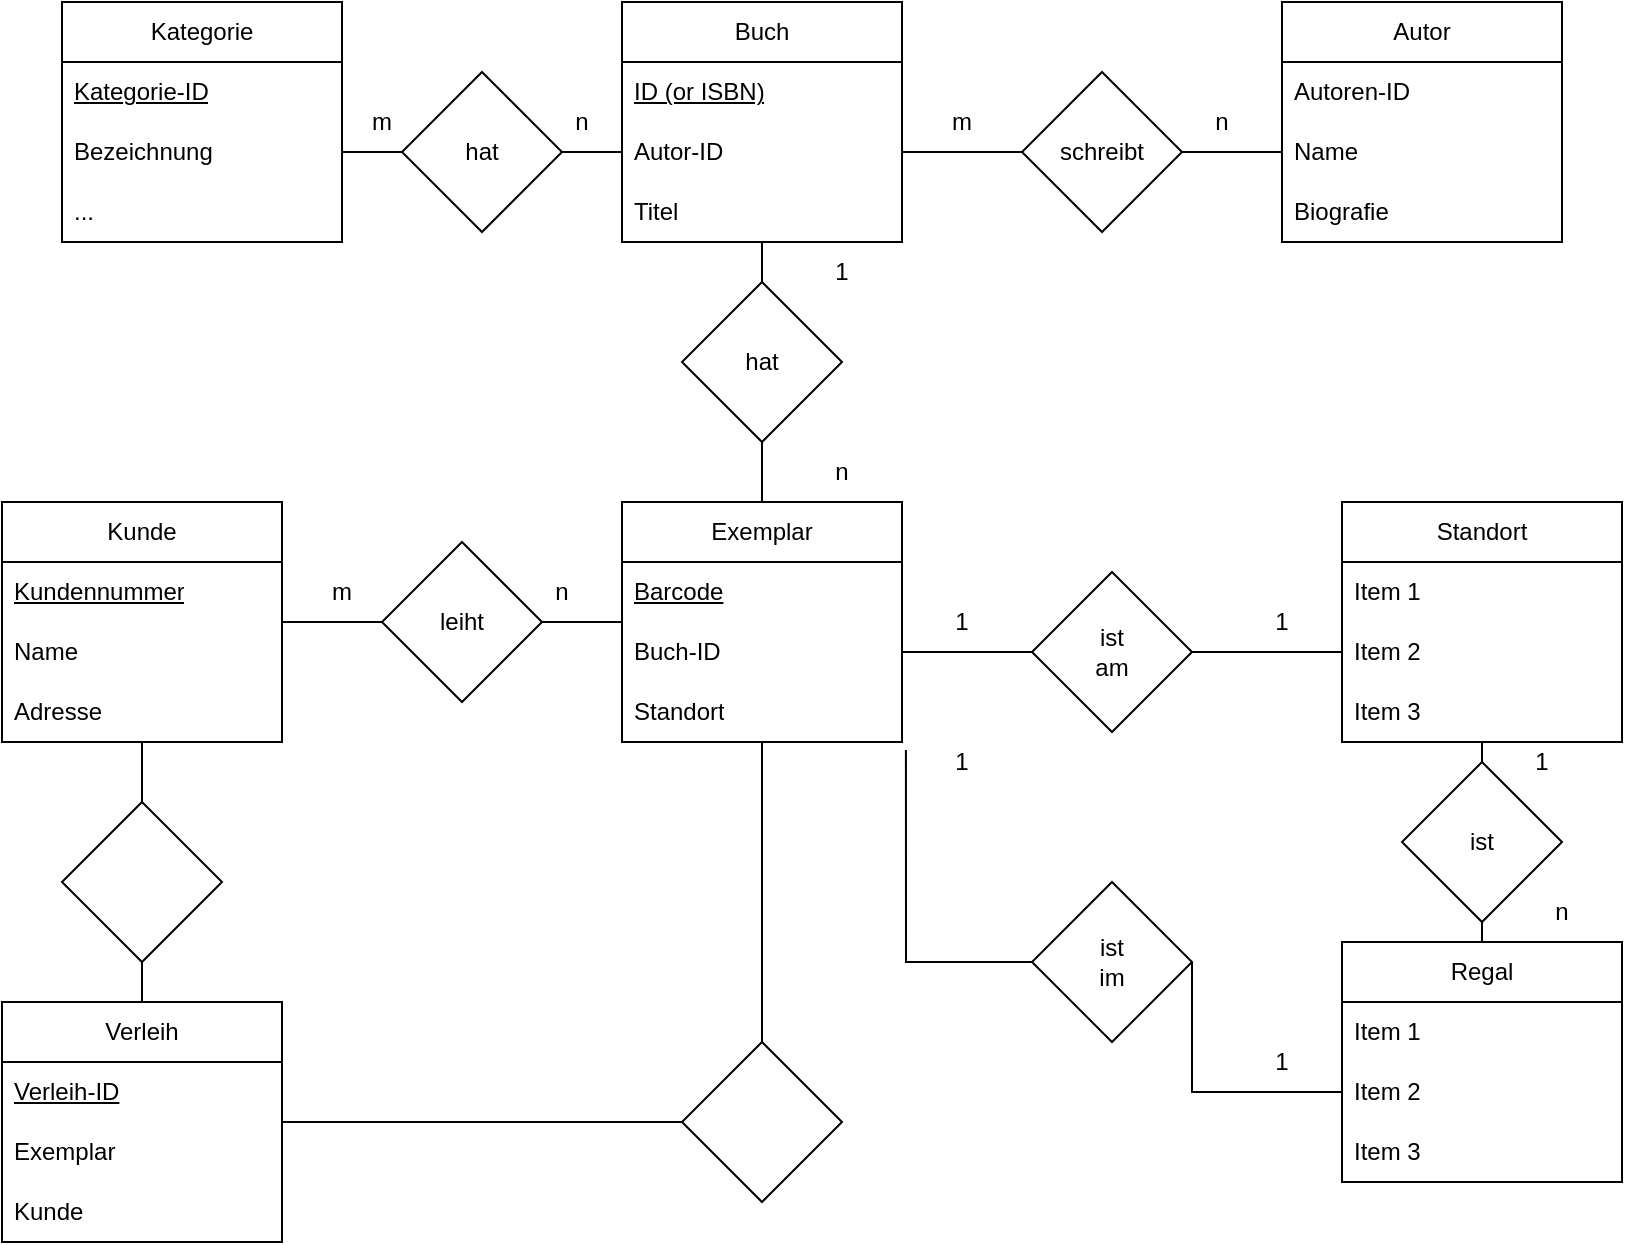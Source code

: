 <mxfile version="21.3.3" type="github">
  <diagram name="Page-1" id="VukrD2N2YE7sBrP6nbqJ">
    <mxGraphModel dx="1026" dy="791" grid="1" gridSize="10" guides="1" tooltips="1" connect="1" arrows="1" fold="1" page="1" pageScale="1" pageWidth="1169" pageHeight="1654" math="0" shadow="0">
      <root>
        <mxCell id="0" />
        <mxCell id="1" parent="0" />
        <mxCell id="OTFsPd59mcMCPTQ09kgk-2" value="Kunde" style="swimlane;fontStyle=0;childLayout=stackLayout;horizontal=1;startSize=30;horizontalStack=0;resizeParent=1;resizeParentMax=0;resizeLast=0;collapsible=1;marginBottom=0;whiteSpace=wrap;html=1;" vertex="1" parent="1">
          <mxGeometry x="30" y="260" width="140" height="120" as="geometry" />
        </mxCell>
        <mxCell id="OTFsPd59mcMCPTQ09kgk-3" value="&lt;u&gt;Kundennummer&lt;/u&gt;" style="text;strokeColor=none;fillColor=none;align=left;verticalAlign=middle;spacingLeft=4;spacingRight=4;overflow=hidden;points=[[0,0.5],[1,0.5]];portConstraint=eastwest;rotatable=0;whiteSpace=wrap;html=1;" vertex="1" parent="OTFsPd59mcMCPTQ09kgk-2">
          <mxGeometry y="30" width="140" height="30" as="geometry" />
        </mxCell>
        <mxCell id="OTFsPd59mcMCPTQ09kgk-4" value="Name" style="text;strokeColor=none;fillColor=none;align=left;verticalAlign=middle;spacingLeft=4;spacingRight=4;overflow=hidden;points=[[0,0.5],[1,0.5]];portConstraint=eastwest;rotatable=0;whiteSpace=wrap;html=1;" vertex="1" parent="OTFsPd59mcMCPTQ09kgk-2">
          <mxGeometry y="60" width="140" height="30" as="geometry" />
        </mxCell>
        <mxCell id="OTFsPd59mcMCPTQ09kgk-5" value="Adresse" style="text;strokeColor=none;fillColor=none;align=left;verticalAlign=middle;spacingLeft=4;spacingRight=4;overflow=hidden;points=[[0,0.5],[1,0.5]];portConstraint=eastwest;rotatable=0;whiteSpace=wrap;html=1;" vertex="1" parent="OTFsPd59mcMCPTQ09kgk-2">
          <mxGeometry y="90" width="140" height="30" as="geometry" />
        </mxCell>
        <mxCell id="OTFsPd59mcMCPTQ09kgk-11" value="Buch" style="swimlane;fontStyle=0;childLayout=stackLayout;horizontal=1;startSize=30;horizontalStack=0;resizeParent=1;resizeParentMax=0;resizeLast=0;collapsible=1;marginBottom=0;whiteSpace=wrap;html=1;" vertex="1" parent="1">
          <mxGeometry x="340" y="10" width="140" height="120" as="geometry" />
        </mxCell>
        <mxCell id="OTFsPd59mcMCPTQ09kgk-12" value="&lt;u&gt;ID (or ISBN)&lt;/u&gt;" style="text;strokeColor=none;fillColor=none;align=left;verticalAlign=middle;spacingLeft=4;spacingRight=4;overflow=hidden;points=[[0,0.5],[1,0.5]];portConstraint=eastwest;rotatable=0;whiteSpace=wrap;html=1;" vertex="1" parent="OTFsPd59mcMCPTQ09kgk-11">
          <mxGeometry y="30" width="140" height="30" as="geometry" />
        </mxCell>
        <mxCell id="OTFsPd59mcMCPTQ09kgk-13" value="Autor-ID" style="text;strokeColor=none;fillColor=none;align=left;verticalAlign=middle;spacingLeft=4;spacingRight=4;overflow=hidden;points=[[0,0.5],[1,0.5]];portConstraint=eastwest;rotatable=0;whiteSpace=wrap;html=1;" vertex="1" parent="OTFsPd59mcMCPTQ09kgk-11">
          <mxGeometry y="60" width="140" height="30" as="geometry" />
        </mxCell>
        <mxCell id="OTFsPd59mcMCPTQ09kgk-14" value="Titel" style="text;strokeColor=none;fillColor=none;align=left;verticalAlign=middle;spacingLeft=4;spacingRight=4;overflow=hidden;points=[[0,0.5],[1,0.5]];portConstraint=eastwest;rotatable=0;whiteSpace=wrap;html=1;" vertex="1" parent="OTFsPd59mcMCPTQ09kgk-11">
          <mxGeometry y="90" width="140" height="30" as="geometry" />
        </mxCell>
        <mxCell id="OTFsPd59mcMCPTQ09kgk-15" value="leiht" style="rhombus;whiteSpace=wrap;html=1;" vertex="1" parent="1">
          <mxGeometry x="220" y="280" width="80" height="80" as="geometry" />
        </mxCell>
        <mxCell id="OTFsPd59mcMCPTQ09kgk-17" value="Exemplar" style="swimlane;fontStyle=0;childLayout=stackLayout;horizontal=1;startSize=30;horizontalStack=0;resizeParent=1;resizeParentMax=0;resizeLast=0;collapsible=1;marginBottom=0;whiteSpace=wrap;html=1;" vertex="1" parent="1">
          <mxGeometry x="340" y="260" width="140" height="120" as="geometry" />
        </mxCell>
        <mxCell id="OTFsPd59mcMCPTQ09kgk-18" value="&lt;u&gt;Barcode&lt;/u&gt;" style="text;strokeColor=none;fillColor=none;align=left;verticalAlign=middle;spacingLeft=4;spacingRight=4;overflow=hidden;points=[[0,0.5],[1,0.5]];portConstraint=eastwest;rotatable=0;whiteSpace=wrap;html=1;" vertex="1" parent="OTFsPd59mcMCPTQ09kgk-17">
          <mxGeometry y="30" width="140" height="30" as="geometry" />
        </mxCell>
        <mxCell id="OTFsPd59mcMCPTQ09kgk-19" value="Buch-ID" style="text;strokeColor=none;fillColor=none;align=left;verticalAlign=middle;spacingLeft=4;spacingRight=4;overflow=hidden;points=[[0,0.5],[1,0.5]];portConstraint=eastwest;rotatable=0;whiteSpace=wrap;html=1;" vertex="1" parent="OTFsPd59mcMCPTQ09kgk-17">
          <mxGeometry y="60" width="140" height="30" as="geometry" />
        </mxCell>
        <mxCell id="OTFsPd59mcMCPTQ09kgk-20" value="Standort" style="text;strokeColor=none;fillColor=none;align=left;verticalAlign=middle;spacingLeft=4;spacingRight=4;overflow=hidden;points=[[0,0.5],[1,0.5]];portConstraint=eastwest;rotatable=0;whiteSpace=wrap;html=1;" vertex="1" parent="OTFsPd59mcMCPTQ09kgk-17">
          <mxGeometry y="90" width="140" height="30" as="geometry" />
        </mxCell>
        <mxCell id="OTFsPd59mcMCPTQ09kgk-21" value="" style="endArrow=none;html=1;rounded=0;exitX=1;exitY=0.5;exitDx=0;exitDy=0;" edge="1" parent="1" source="OTFsPd59mcMCPTQ09kgk-2" target="OTFsPd59mcMCPTQ09kgk-15">
          <mxGeometry width="50" height="50" relative="1" as="geometry">
            <mxPoint x="400" y="500" as="sourcePoint" />
            <mxPoint x="450" y="450" as="targetPoint" />
          </mxGeometry>
        </mxCell>
        <mxCell id="OTFsPd59mcMCPTQ09kgk-23" value="" style="endArrow=none;html=1;rounded=0;entryX=0;entryY=0;entryDx=0;entryDy=0;entryPerimeter=0;exitX=1;exitY=0.5;exitDx=0;exitDy=0;" edge="1" parent="1" source="OTFsPd59mcMCPTQ09kgk-15" target="OTFsPd59mcMCPTQ09kgk-19">
          <mxGeometry width="50" height="50" relative="1" as="geometry">
            <mxPoint x="400" y="500" as="sourcePoint" />
            <mxPoint x="440" y="300" as="targetPoint" />
          </mxGeometry>
        </mxCell>
        <mxCell id="OTFsPd59mcMCPTQ09kgk-24" value="hat" style="rhombus;whiteSpace=wrap;html=1;" vertex="1" parent="1">
          <mxGeometry x="370" y="150" width="80" height="80" as="geometry" />
        </mxCell>
        <mxCell id="OTFsPd59mcMCPTQ09kgk-25" value="" style="endArrow=none;html=1;rounded=0;entryX=0.5;entryY=1;entryDx=0;entryDy=0;" edge="1" parent="1" source="OTFsPd59mcMCPTQ09kgk-24" target="OTFsPd59mcMCPTQ09kgk-11">
          <mxGeometry width="50" height="50" relative="1" as="geometry">
            <mxPoint x="490" y="310" as="sourcePoint" />
            <mxPoint x="540" y="260" as="targetPoint" />
          </mxGeometry>
        </mxCell>
        <mxCell id="OTFsPd59mcMCPTQ09kgk-26" value="" style="endArrow=none;html=1;rounded=0;exitX=0.5;exitY=0;exitDx=0;exitDy=0;" edge="1" parent="1" source="OTFsPd59mcMCPTQ09kgk-17">
          <mxGeometry width="50" height="50" relative="1" as="geometry">
            <mxPoint x="490" y="310" as="sourcePoint" />
            <mxPoint x="410" y="230" as="targetPoint" />
          </mxGeometry>
        </mxCell>
        <mxCell id="OTFsPd59mcMCPTQ09kgk-27" value="1" style="text;html=1;strokeColor=none;fillColor=none;align=center;verticalAlign=middle;whiteSpace=wrap;rounded=0;" vertex="1" parent="1">
          <mxGeometry x="420" y="130" width="60" height="30" as="geometry" />
        </mxCell>
        <mxCell id="OTFsPd59mcMCPTQ09kgk-28" value="n" style="text;html=1;strokeColor=none;fillColor=none;align=center;verticalAlign=middle;whiteSpace=wrap;rounded=0;" vertex="1" parent="1">
          <mxGeometry x="420" y="230" width="60" height="30" as="geometry" />
        </mxCell>
        <mxCell id="OTFsPd59mcMCPTQ09kgk-29" value="m" style="text;html=1;strokeColor=none;fillColor=none;align=center;verticalAlign=middle;whiteSpace=wrap;rounded=0;" vertex="1" parent="1">
          <mxGeometry x="170" y="290" width="60" height="30" as="geometry" />
        </mxCell>
        <mxCell id="OTFsPd59mcMCPTQ09kgk-30" value="n" style="text;html=1;strokeColor=none;fillColor=none;align=center;verticalAlign=middle;whiteSpace=wrap;rounded=0;" vertex="1" parent="1">
          <mxGeometry x="280" y="290" width="60" height="30" as="geometry" />
        </mxCell>
        <mxCell id="OTFsPd59mcMCPTQ09kgk-31" value="Regal" style="swimlane;fontStyle=0;childLayout=stackLayout;horizontal=1;startSize=30;horizontalStack=0;resizeParent=1;resizeParentMax=0;resizeLast=0;collapsible=1;marginBottom=0;whiteSpace=wrap;html=1;" vertex="1" parent="1">
          <mxGeometry x="700" y="480" width="140" height="120" as="geometry" />
        </mxCell>
        <mxCell id="OTFsPd59mcMCPTQ09kgk-32" value="Item 1" style="text;strokeColor=none;fillColor=none;align=left;verticalAlign=middle;spacingLeft=4;spacingRight=4;overflow=hidden;points=[[0,0.5],[1,0.5]];portConstraint=eastwest;rotatable=0;whiteSpace=wrap;html=1;" vertex="1" parent="OTFsPd59mcMCPTQ09kgk-31">
          <mxGeometry y="30" width="140" height="30" as="geometry" />
        </mxCell>
        <mxCell id="OTFsPd59mcMCPTQ09kgk-33" value="Item 2" style="text;strokeColor=none;fillColor=none;align=left;verticalAlign=middle;spacingLeft=4;spacingRight=4;overflow=hidden;points=[[0,0.5],[1,0.5]];portConstraint=eastwest;rotatable=0;whiteSpace=wrap;html=1;" vertex="1" parent="OTFsPd59mcMCPTQ09kgk-31">
          <mxGeometry y="60" width="140" height="30" as="geometry" />
        </mxCell>
        <mxCell id="OTFsPd59mcMCPTQ09kgk-34" value="Item 3" style="text;strokeColor=none;fillColor=none;align=left;verticalAlign=middle;spacingLeft=4;spacingRight=4;overflow=hidden;points=[[0,0.5],[1,0.5]];portConstraint=eastwest;rotatable=0;whiteSpace=wrap;html=1;" vertex="1" parent="OTFsPd59mcMCPTQ09kgk-31">
          <mxGeometry y="90" width="140" height="30" as="geometry" />
        </mxCell>
        <mxCell id="OTFsPd59mcMCPTQ09kgk-35" value="Kategorie" style="swimlane;fontStyle=0;childLayout=stackLayout;horizontal=1;startSize=30;horizontalStack=0;resizeParent=1;resizeParentMax=0;resizeLast=0;collapsible=1;marginBottom=0;whiteSpace=wrap;html=1;" vertex="1" parent="1">
          <mxGeometry x="60" y="10" width="140" height="120" as="geometry" />
        </mxCell>
        <mxCell id="OTFsPd59mcMCPTQ09kgk-36" value="&lt;u&gt;Kategorie-ID&lt;/u&gt;" style="text;strokeColor=none;fillColor=none;align=left;verticalAlign=middle;spacingLeft=4;spacingRight=4;overflow=hidden;points=[[0,0.5],[1,0.5]];portConstraint=eastwest;rotatable=0;whiteSpace=wrap;html=1;" vertex="1" parent="OTFsPd59mcMCPTQ09kgk-35">
          <mxGeometry y="30" width="140" height="30" as="geometry" />
        </mxCell>
        <mxCell id="OTFsPd59mcMCPTQ09kgk-37" value="Bezeichnung" style="text;strokeColor=none;fillColor=none;align=left;verticalAlign=middle;spacingLeft=4;spacingRight=4;overflow=hidden;points=[[0,0.5],[1,0.5]];portConstraint=eastwest;rotatable=0;whiteSpace=wrap;html=1;" vertex="1" parent="OTFsPd59mcMCPTQ09kgk-35">
          <mxGeometry y="60" width="140" height="30" as="geometry" />
        </mxCell>
        <mxCell id="OTFsPd59mcMCPTQ09kgk-38" value="..." style="text;strokeColor=none;fillColor=none;align=left;verticalAlign=middle;spacingLeft=4;spacingRight=4;overflow=hidden;points=[[0,0.5],[1,0.5]];portConstraint=eastwest;rotatable=0;whiteSpace=wrap;html=1;" vertex="1" parent="OTFsPd59mcMCPTQ09kgk-35">
          <mxGeometry y="90" width="140" height="30" as="geometry" />
        </mxCell>
        <mxCell id="OTFsPd59mcMCPTQ09kgk-39" value="hat" style="rhombus;whiteSpace=wrap;html=1;" vertex="1" parent="1">
          <mxGeometry x="230" y="45" width="80" height="80" as="geometry" />
        </mxCell>
        <mxCell id="OTFsPd59mcMCPTQ09kgk-40" value="" style="endArrow=none;html=1;rounded=0;exitX=0;exitY=0.5;exitDx=0;exitDy=0;" edge="1" parent="1" source="OTFsPd59mcMCPTQ09kgk-13">
          <mxGeometry width="50" height="50" relative="1" as="geometry">
            <mxPoint x="360" y="410" as="sourcePoint" />
            <mxPoint x="310" y="85" as="targetPoint" />
          </mxGeometry>
        </mxCell>
        <mxCell id="OTFsPd59mcMCPTQ09kgk-41" value="" style="endArrow=none;html=1;rounded=0;entryX=1;entryY=0.5;entryDx=0;entryDy=0;exitX=0;exitY=0.5;exitDx=0;exitDy=0;" edge="1" parent="1" source="OTFsPd59mcMCPTQ09kgk-39" target="OTFsPd59mcMCPTQ09kgk-37">
          <mxGeometry width="50" height="50" relative="1" as="geometry">
            <mxPoint x="-240" y="410" as="sourcePoint" />
            <mxPoint x="-190" y="360" as="targetPoint" />
          </mxGeometry>
        </mxCell>
        <mxCell id="OTFsPd59mcMCPTQ09kgk-42" value="n" style="text;html=1;strokeColor=none;fillColor=none;align=center;verticalAlign=middle;whiteSpace=wrap;rounded=0;" vertex="1" parent="1">
          <mxGeometry x="290" y="55" width="60" height="30" as="geometry" />
        </mxCell>
        <mxCell id="OTFsPd59mcMCPTQ09kgk-43" value="m" style="text;html=1;strokeColor=none;fillColor=none;align=center;verticalAlign=middle;whiteSpace=wrap;rounded=0;" vertex="1" parent="1">
          <mxGeometry x="190" y="55" width="60" height="30" as="geometry" />
        </mxCell>
        <mxCell id="OTFsPd59mcMCPTQ09kgk-44" value="Verleih" style="swimlane;fontStyle=0;childLayout=stackLayout;horizontal=1;startSize=30;horizontalStack=0;resizeParent=1;resizeParentMax=0;resizeLast=0;collapsible=1;marginBottom=0;whiteSpace=wrap;html=1;" vertex="1" parent="1">
          <mxGeometry x="30" y="510" width="140" height="120" as="geometry" />
        </mxCell>
        <mxCell id="OTFsPd59mcMCPTQ09kgk-45" value="&lt;u&gt;Verleih-ID&lt;/u&gt;" style="text;strokeColor=none;fillColor=none;align=left;verticalAlign=middle;spacingLeft=4;spacingRight=4;overflow=hidden;points=[[0,0.5],[1,0.5]];portConstraint=eastwest;rotatable=0;whiteSpace=wrap;html=1;" vertex="1" parent="OTFsPd59mcMCPTQ09kgk-44">
          <mxGeometry y="30" width="140" height="30" as="geometry" />
        </mxCell>
        <mxCell id="OTFsPd59mcMCPTQ09kgk-46" value="Exemplar" style="text;strokeColor=none;fillColor=none;align=left;verticalAlign=middle;spacingLeft=4;spacingRight=4;overflow=hidden;points=[[0,0.5],[1,0.5]];portConstraint=eastwest;rotatable=0;whiteSpace=wrap;html=1;" vertex="1" parent="OTFsPd59mcMCPTQ09kgk-44">
          <mxGeometry y="60" width="140" height="30" as="geometry" />
        </mxCell>
        <mxCell id="OTFsPd59mcMCPTQ09kgk-47" value="Kunde" style="text;strokeColor=none;fillColor=none;align=left;verticalAlign=middle;spacingLeft=4;spacingRight=4;overflow=hidden;points=[[0,0.5],[1,0.5]];portConstraint=eastwest;rotatable=0;whiteSpace=wrap;html=1;" vertex="1" parent="OTFsPd59mcMCPTQ09kgk-44">
          <mxGeometry y="90" width="140" height="30" as="geometry" />
        </mxCell>
        <mxCell id="OTFsPd59mcMCPTQ09kgk-48" value="Standort" style="swimlane;fontStyle=0;childLayout=stackLayout;horizontal=1;startSize=30;horizontalStack=0;resizeParent=1;resizeParentMax=0;resizeLast=0;collapsible=1;marginBottom=0;whiteSpace=wrap;html=1;" vertex="1" parent="1">
          <mxGeometry x="700" y="260" width="140" height="120" as="geometry" />
        </mxCell>
        <mxCell id="OTFsPd59mcMCPTQ09kgk-49" value="Item 1" style="text;strokeColor=none;fillColor=none;align=left;verticalAlign=middle;spacingLeft=4;spacingRight=4;overflow=hidden;points=[[0,0.5],[1,0.5]];portConstraint=eastwest;rotatable=0;whiteSpace=wrap;html=1;" vertex="1" parent="OTFsPd59mcMCPTQ09kgk-48">
          <mxGeometry y="30" width="140" height="30" as="geometry" />
        </mxCell>
        <mxCell id="OTFsPd59mcMCPTQ09kgk-50" value="Item 2" style="text;strokeColor=none;fillColor=none;align=left;verticalAlign=middle;spacingLeft=4;spacingRight=4;overflow=hidden;points=[[0,0.5],[1,0.5]];portConstraint=eastwest;rotatable=0;whiteSpace=wrap;html=1;" vertex="1" parent="OTFsPd59mcMCPTQ09kgk-48">
          <mxGeometry y="60" width="140" height="30" as="geometry" />
        </mxCell>
        <mxCell id="OTFsPd59mcMCPTQ09kgk-51" value="Item 3" style="text;strokeColor=none;fillColor=none;align=left;verticalAlign=middle;spacingLeft=4;spacingRight=4;overflow=hidden;points=[[0,0.5],[1,0.5]];portConstraint=eastwest;rotatable=0;whiteSpace=wrap;html=1;" vertex="1" parent="OTFsPd59mcMCPTQ09kgk-48">
          <mxGeometry y="90" width="140" height="30" as="geometry" />
        </mxCell>
        <mxCell id="OTFsPd59mcMCPTQ09kgk-52" value="Autor" style="swimlane;fontStyle=0;childLayout=stackLayout;horizontal=1;startSize=30;horizontalStack=0;resizeParent=1;resizeParentMax=0;resizeLast=0;collapsible=1;marginBottom=0;whiteSpace=wrap;html=1;" vertex="1" parent="1">
          <mxGeometry x="670" y="10" width="140" height="120" as="geometry" />
        </mxCell>
        <mxCell id="OTFsPd59mcMCPTQ09kgk-53" value="Autoren-ID" style="text;strokeColor=none;fillColor=none;align=left;verticalAlign=middle;spacingLeft=4;spacingRight=4;overflow=hidden;points=[[0,0.5],[1,0.5]];portConstraint=eastwest;rotatable=0;whiteSpace=wrap;html=1;" vertex="1" parent="OTFsPd59mcMCPTQ09kgk-52">
          <mxGeometry y="30" width="140" height="30" as="geometry" />
        </mxCell>
        <mxCell id="OTFsPd59mcMCPTQ09kgk-54" value="Name" style="text;strokeColor=none;fillColor=none;align=left;verticalAlign=middle;spacingLeft=4;spacingRight=4;overflow=hidden;points=[[0,0.5],[1,0.5]];portConstraint=eastwest;rotatable=0;whiteSpace=wrap;html=1;" vertex="1" parent="OTFsPd59mcMCPTQ09kgk-52">
          <mxGeometry y="60" width="140" height="30" as="geometry" />
        </mxCell>
        <mxCell id="OTFsPd59mcMCPTQ09kgk-55" value="Biografie" style="text;strokeColor=none;fillColor=none;align=left;verticalAlign=middle;spacingLeft=4;spacingRight=4;overflow=hidden;points=[[0,0.5],[1,0.5]];portConstraint=eastwest;rotatable=0;whiteSpace=wrap;html=1;" vertex="1" parent="OTFsPd59mcMCPTQ09kgk-52">
          <mxGeometry y="90" width="140" height="30" as="geometry" />
        </mxCell>
        <mxCell id="OTFsPd59mcMCPTQ09kgk-56" value="schreibt" style="rhombus;whiteSpace=wrap;html=1;" vertex="1" parent="1">
          <mxGeometry x="540" y="45" width="80" height="80" as="geometry" />
        </mxCell>
        <mxCell id="OTFsPd59mcMCPTQ09kgk-57" value="" style="rhombus;whiteSpace=wrap;html=1;" vertex="1" parent="1">
          <mxGeometry x="60" y="410" width="80" height="80" as="geometry" />
        </mxCell>
        <mxCell id="OTFsPd59mcMCPTQ09kgk-58" value="" style="rhombus;whiteSpace=wrap;html=1;" vertex="1" parent="1">
          <mxGeometry x="370" y="530" width="80" height="80" as="geometry" />
        </mxCell>
        <mxCell id="OTFsPd59mcMCPTQ09kgk-59" value="" style="endArrow=none;html=1;rounded=0;exitX=1;exitY=0.5;exitDx=0;exitDy=0;entryX=0;entryY=0.5;entryDx=0;entryDy=0;" edge="1" parent="1" source="OTFsPd59mcMCPTQ09kgk-44" target="OTFsPd59mcMCPTQ09kgk-58">
          <mxGeometry width="50" height="50" relative="1" as="geometry">
            <mxPoint x="400" y="420" as="sourcePoint" />
            <mxPoint x="450" y="370" as="targetPoint" />
          </mxGeometry>
        </mxCell>
        <mxCell id="OTFsPd59mcMCPTQ09kgk-60" value="" style="endArrow=none;html=1;rounded=0;exitX=0.5;exitY=0;exitDx=0;exitDy=0;entryX=0.5;entryY=1;entryDx=0;entryDy=0;" edge="1" parent="1" source="OTFsPd59mcMCPTQ09kgk-58" target="OTFsPd59mcMCPTQ09kgk-17">
          <mxGeometry width="50" height="50" relative="1" as="geometry">
            <mxPoint x="400" y="420" as="sourcePoint" />
            <mxPoint x="450" y="370" as="targetPoint" />
          </mxGeometry>
        </mxCell>
        <mxCell id="OTFsPd59mcMCPTQ09kgk-61" value="" style="endArrow=none;html=1;rounded=0;exitX=0.5;exitY=0;exitDx=0;exitDy=0;" edge="1" parent="1" source="OTFsPd59mcMCPTQ09kgk-44" target="OTFsPd59mcMCPTQ09kgk-57">
          <mxGeometry width="50" height="50" relative="1" as="geometry">
            <mxPoint x="400" y="420" as="sourcePoint" />
            <mxPoint x="450" y="370" as="targetPoint" />
          </mxGeometry>
        </mxCell>
        <mxCell id="OTFsPd59mcMCPTQ09kgk-62" value="" style="endArrow=none;html=1;rounded=0;exitX=0.5;exitY=0;exitDx=0;exitDy=0;entryX=0.5;entryY=1;entryDx=0;entryDy=0;" edge="1" parent="1" source="OTFsPd59mcMCPTQ09kgk-57" target="OTFsPd59mcMCPTQ09kgk-2">
          <mxGeometry width="50" height="50" relative="1" as="geometry">
            <mxPoint x="400" y="420" as="sourcePoint" />
            <mxPoint x="450" y="370" as="targetPoint" />
          </mxGeometry>
        </mxCell>
        <mxCell id="OTFsPd59mcMCPTQ09kgk-63" value="&lt;div&gt;ist&lt;/div&gt;&lt;div&gt;am&lt;br&gt;&lt;/div&gt;" style="rhombus;whiteSpace=wrap;html=1;" vertex="1" parent="1">
          <mxGeometry x="545" y="295" width="80" height="80" as="geometry" />
        </mxCell>
        <mxCell id="OTFsPd59mcMCPTQ09kgk-64" value="" style="endArrow=none;html=1;rounded=0;entryX=0;entryY=0.5;entryDx=0;entryDy=0;exitX=1;exitY=0.5;exitDx=0;exitDy=0;" edge="1" parent="1" source="OTFsPd59mcMCPTQ09kgk-19" target="OTFsPd59mcMCPTQ09kgk-63">
          <mxGeometry width="50" height="50" relative="1" as="geometry">
            <mxPoint x="400" y="420" as="sourcePoint" />
            <mxPoint x="450" y="370" as="targetPoint" />
          </mxGeometry>
        </mxCell>
        <mxCell id="OTFsPd59mcMCPTQ09kgk-65" value="" style="endArrow=none;html=1;rounded=0;entryX=0;entryY=0.5;entryDx=0;entryDy=0;exitX=1;exitY=0.5;exitDx=0;exitDy=0;" edge="1" parent="1" source="OTFsPd59mcMCPTQ09kgk-63" target="OTFsPd59mcMCPTQ09kgk-50">
          <mxGeometry width="50" height="50" relative="1" as="geometry">
            <mxPoint x="400" y="420" as="sourcePoint" />
            <mxPoint x="450" y="370" as="targetPoint" />
          </mxGeometry>
        </mxCell>
        <mxCell id="OTFsPd59mcMCPTQ09kgk-66" value="&lt;div&gt;ist&lt;/div&gt;&lt;div&gt;im&lt;br&gt;&lt;/div&gt;" style="rhombus;whiteSpace=wrap;html=1;" vertex="1" parent="1">
          <mxGeometry x="545" y="450" width="80" height="80" as="geometry" />
        </mxCell>
        <mxCell id="OTFsPd59mcMCPTQ09kgk-67" value="" style="endArrow=none;html=1;rounded=0;entryX=1.014;entryY=1.133;entryDx=0;entryDy=0;entryPerimeter=0;exitX=0;exitY=0.5;exitDx=0;exitDy=0;" edge="1" parent="1" source="OTFsPd59mcMCPTQ09kgk-66" target="OTFsPd59mcMCPTQ09kgk-20">
          <mxGeometry width="50" height="50" relative="1" as="geometry">
            <mxPoint x="400" y="420" as="sourcePoint" />
            <mxPoint x="450" y="370" as="targetPoint" />
            <Array as="points">
              <mxPoint x="482" y="490" />
            </Array>
          </mxGeometry>
        </mxCell>
        <mxCell id="OTFsPd59mcMCPTQ09kgk-68" value="" style="endArrow=none;html=1;rounded=0;entryX=0;entryY=0.5;entryDx=0;entryDy=0;exitX=1;exitY=0.5;exitDx=0;exitDy=0;" edge="1" parent="1" source="OTFsPd59mcMCPTQ09kgk-66" target="OTFsPd59mcMCPTQ09kgk-33">
          <mxGeometry width="50" height="50" relative="1" as="geometry">
            <mxPoint x="400" y="420" as="sourcePoint" />
            <mxPoint x="450" y="370" as="targetPoint" />
            <Array as="points">
              <mxPoint x="625" y="555" />
            </Array>
          </mxGeometry>
        </mxCell>
        <mxCell id="OTFsPd59mcMCPTQ09kgk-70" value="ist" style="rhombus;whiteSpace=wrap;html=1;" vertex="1" parent="1">
          <mxGeometry x="730" y="390" width="80" height="80" as="geometry" />
        </mxCell>
        <mxCell id="OTFsPd59mcMCPTQ09kgk-72" value="" style="endArrow=none;html=1;rounded=0;entryX=0.5;entryY=1;entryDx=0;entryDy=0;exitX=0.5;exitY=0;exitDx=0;exitDy=0;" edge="1" parent="1" source="OTFsPd59mcMCPTQ09kgk-31" target="OTFsPd59mcMCPTQ09kgk-70">
          <mxGeometry width="50" height="50" relative="1" as="geometry">
            <mxPoint x="670" y="490" as="sourcePoint" />
            <mxPoint x="720" y="440" as="targetPoint" />
          </mxGeometry>
        </mxCell>
        <mxCell id="OTFsPd59mcMCPTQ09kgk-73" value="" style="endArrow=none;html=1;rounded=0;entryX=0.5;entryY=0;entryDx=0;entryDy=0;" edge="1" parent="1" target="OTFsPd59mcMCPTQ09kgk-70">
          <mxGeometry width="50" height="50" relative="1" as="geometry">
            <mxPoint x="770" y="380" as="sourcePoint" />
            <mxPoint x="710" y="400" as="targetPoint" />
          </mxGeometry>
        </mxCell>
        <mxCell id="OTFsPd59mcMCPTQ09kgk-74" value="" style="endArrow=none;html=1;rounded=0;entryX=0;entryY=0.5;entryDx=0;entryDy=0;exitX=1;exitY=0.5;exitDx=0;exitDy=0;" edge="1" parent="1" source="OTFsPd59mcMCPTQ09kgk-56" target="OTFsPd59mcMCPTQ09kgk-54">
          <mxGeometry width="50" height="50" relative="1" as="geometry">
            <mxPoint x="580" y="240" as="sourcePoint" />
            <mxPoint x="630" y="190" as="targetPoint" />
          </mxGeometry>
        </mxCell>
        <mxCell id="OTFsPd59mcMCPTQ09kgk-75" value="" style="endArrow=none;html=1;rounded=0;entryX=1;entryY=0.5;entryDx=0;entryDy=0;exitX=0;exitY=0.5;exitDx=0;exitDy=0;" edge="1" parent="1" source="OTFsPd59mcMCPTQ09kgk-56" target="OTFsPd59mcMCPTQ09kgk-13">
          <mxGeometry width="50" height="50" relative="1" as="geometry">
            <mxPoint x="500" y="180" as="sourcePoint" />
            <mxPoint x="550" y="130" as="targetPoint" />
          </mxGeometry>
        </mxCell>
        <mxCell id="OTFsPd59mcMCPTQ09kgk-76" value="n" style="text;html=1;strokeColor=none;fillColor=none;align=center;verticalAlign=middle;whiteSpace=wrap;rounded=0;" vertex="1" parent="1">
          <mxGeometry x="610" y="55" width="60" height="30" as="geometry" />
        </mxCell>
        <mxCell id="OTFsPd59mcMCPTQ09kgk-77" value="m" style="text;html=1;strokeColor=none;fillColor=none;align=center;verticalAlign=middle;whiteSpace=wrap;rounded=0;" vertex="1" parent="1">
          <mxGeometry x="480" y="55" width="60" height="30" as="geometry" />
        </mxCell>
        <mxCell id="OTFsPd59mcMCPTQ09kgk-78" value="1" style="text;html=1;strokeColor=none;fillColor=none;align=center;verticalAlign=middle;whiteSpace=wrap;rounded=0;" vertex="1" parent="1">
          <mxGeometry x="770" y="375" width="60" height="30" as="geometry" />
        </mxCell>
        <mxCell id="OTFsPd59mcMCPTQ09kgk-79" value="n" style="text;html=1;strokeColor=none;fillColor=none;align=center;verticalAlign=middle;whiteSpace=wrap;rounded=0;" vertex="1" parent="1">
          <mxGeometry x="780" y="450" width="60" height="30" as="geometry" />
        </mxCell>
        <mxCell id="OTFsPd59mcMCPTQ09kgk-80" value="1" style="text;html=1;strokeColor=none;fillColor=none;align=center;verticalAlign=middle;whiteSpace=wrap;rounded=0;" vertex="1" parent="1">
          <mxGeometry x="640" y="305" width="60" height="30" as="geometry" />
        </mxCell>
        <mxCell id="OTFsPd59mcMCPTQ09kgk-81" value="1" style="text;html=1;strokeColor=none;fillColor=none;align=center;verticalAlign=middle;whiteSpace=wrap;rounded=0;" vertex="1" parent="1">
          <mxGeometry x="480" y="305" width="60" height="30" as="geometry" />
        </mxCell>
        <mxCell id="OTFsPd59mcMCPTQ09kgk-82" value="1" style="text;html=1;strokeColor=none;fillColor=none;align=center;verticalAlign=middle;whiteSpace=wrap;rounded=0;" vertex="1" parent="1">
          <mxGeometry x="480" y="375" width="60" height="30" as="geometry" />
        </mxCell>
        <mxCell id="OTFsPd59mcMCPTQ09kgk-83" value="1" style="text;html=1;strokeColor=none;fillColor=none;align=center;verticalAlign=middle;whiteSpace=wrap;rounded=0;" vertex="1" parent="1">
          <mxGeometry x="640" y="525" width="60" height="30" as="geometry" />
        </mxCell>
      </root>
    </mxGraphModel>
  </diagram>
</mxfile>

